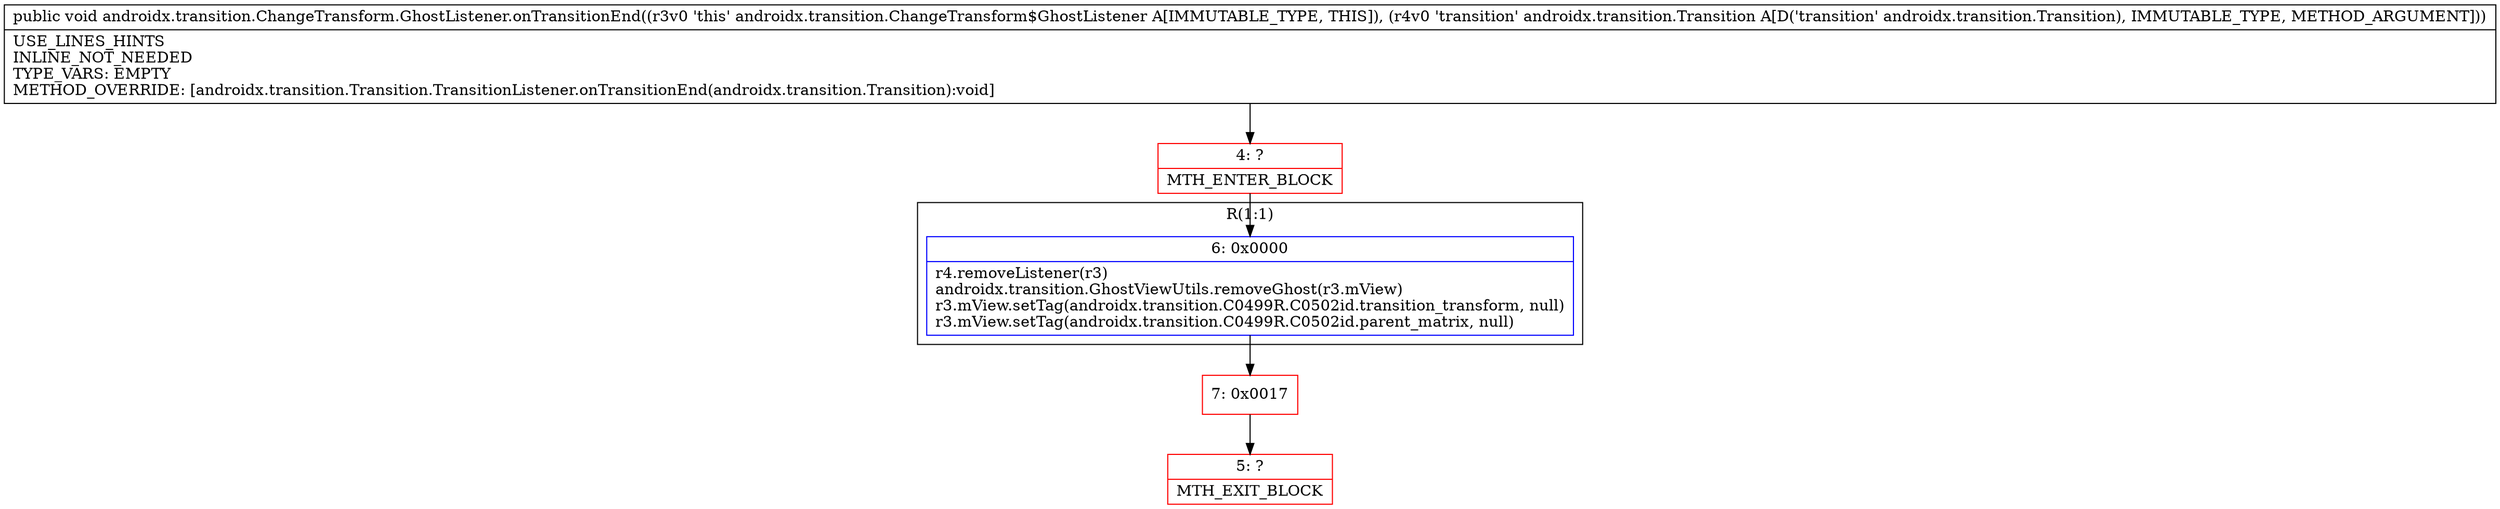 digraph "CFG forandroidx.transition.ChangeTransform.GhostListener.onTransitionEnd(Landroidx\/transition\/Transition;)V" {
subgraph cluster_Region_2096961855 {
label = "R(1:1)";
node [shape=record,color=blue];
Node_6 [shape=record,label="{6\:\ 0x0000|r4.removeListener(r3)\landroidx.transition.GhostViewUtils.removeGhost(r3.mView)\lr3.mView.setTag(androidx.transition.C0499R.C0502id.transition_transform, null)\lr3.mView.setTag(androidx.transition.C0499R.C0502id.parent_matrix, null)\l}"];
}
Node_4 [shape=record,color=red,label="{4\:\ ?|MTH_ENTER_BLOCK\l}"];
Node_7 [shape=record,color=red,label="{7\:\ 0x0017}"];
Node_5 [shape=record,color=red,label="{5\:\ ?|MTH_EXIT_BLOCK\l}"];
MethodNode[shape=record,label="{public void androidx.transition.ChangeTransform.GhostListener.onTransitionEnd((r3v0 'this' androidx.transition.ChangeTransform$GhostListener A[IMMUTABLE_TYPE, THIS]), (r4v0 'transition' androidx.transition.Transition A[D('transition' androidx.transition.Transition), IMMUTABLE_TYPE, METHOD_ARGUMENT]))  | USE_LINES_HINTS\lINLINE_NOT_NEEDED\lTYPE_VARS: EMPTY\lMETHOD_OVERRIDE: [androidx.transition.Transition.TransitionListener.onTransitionEnd(androidx.transition.Transition):void]\l}"];
MethodNode -> Node_4;Node_6 -> Node_7;
Node_4 -> Node_6;
Node_7 -> Node_5;
}

